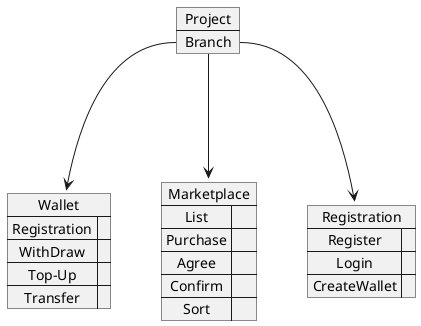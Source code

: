 @startuml
'https://plantuml.com/object-diagram



map Wallet {
 Registration =>
 WithDraw =>
 Top-Up =>
 Transfer =>
}

map Marketplace {
 List =>
 Purchase =>
 Agree =>
 Confirm =>
 Sort =>
}


map Registration{
    Register =>
    Login =>
    CreateWallet =>
}

map Project {
 Branch *---> Marketplace
 Branch *---> Wallet
 Branch *---> Registration
}


@enduml
